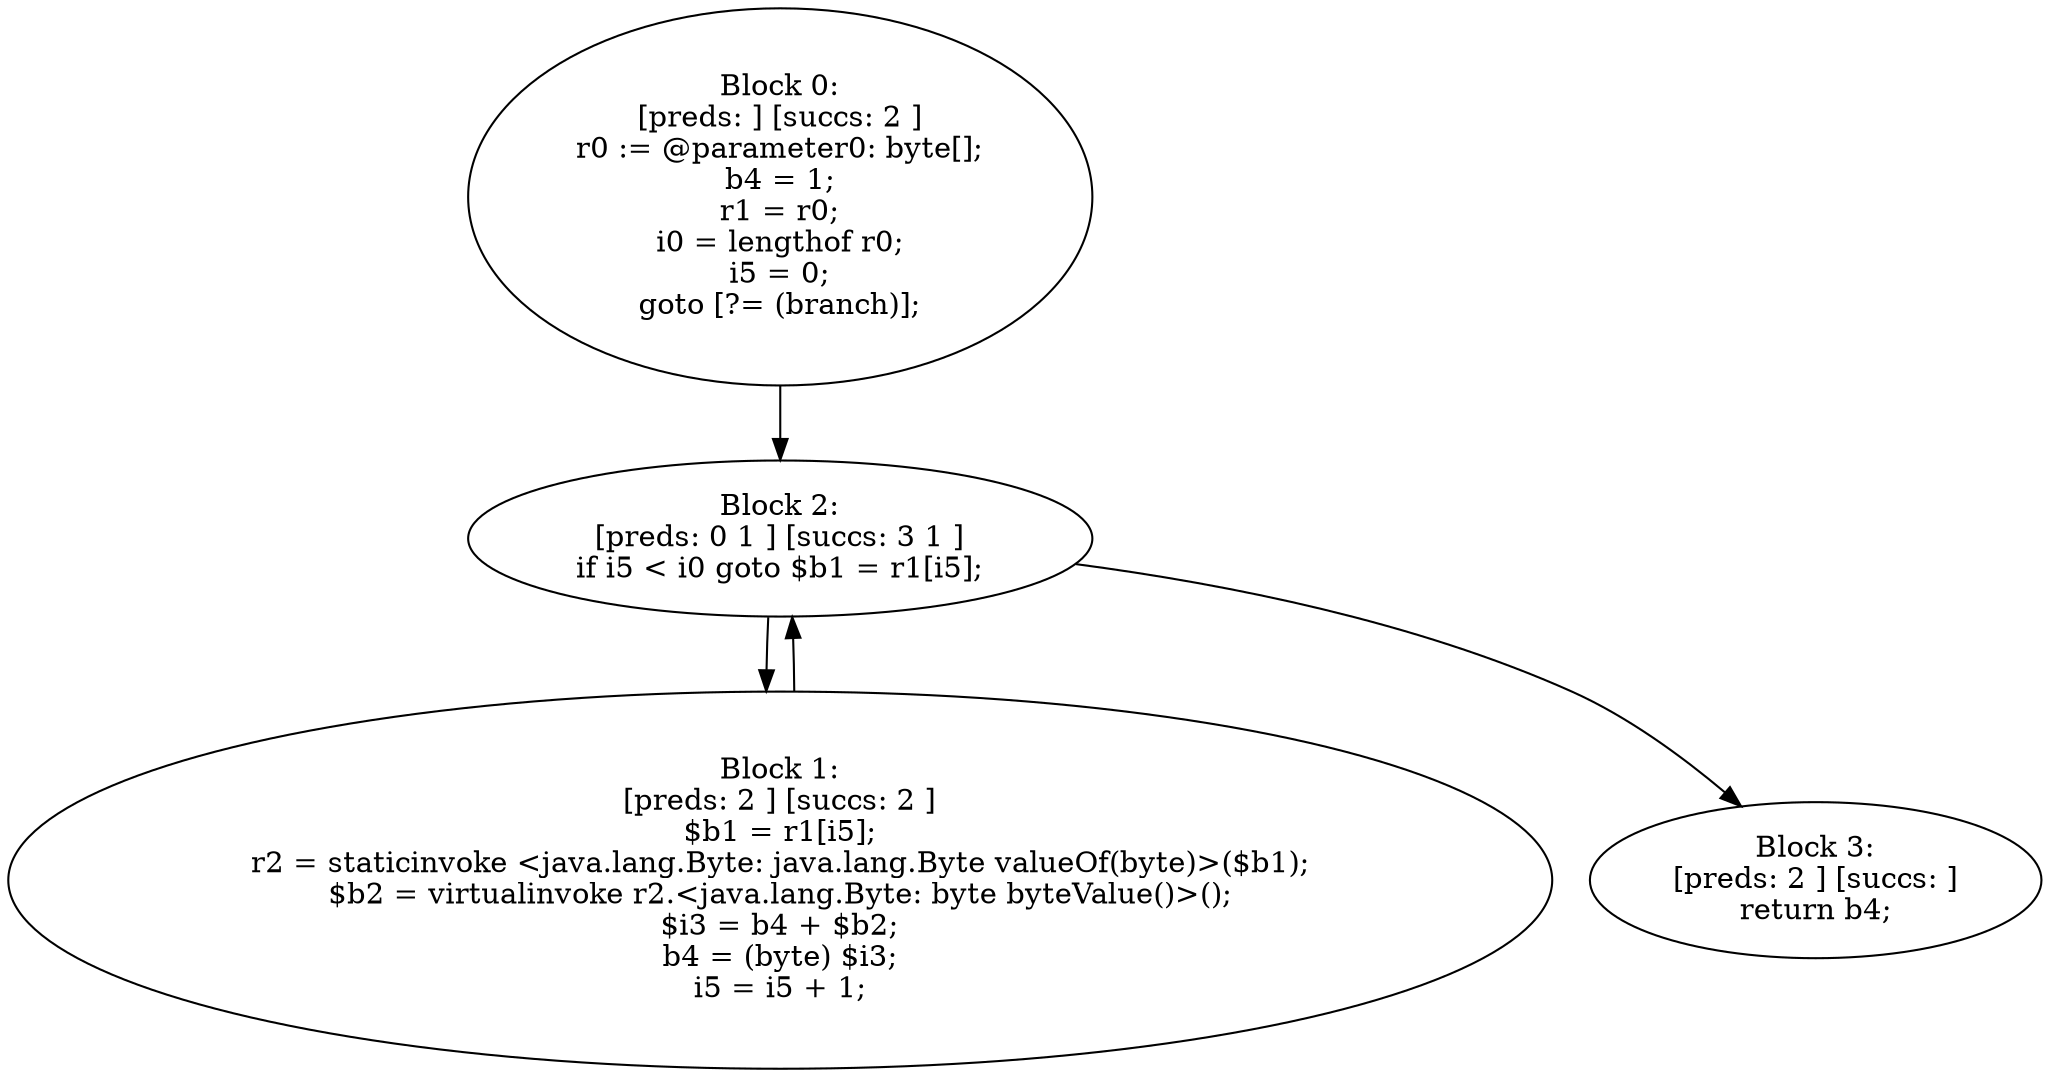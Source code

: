 digraph "unitGraph" {
    "Block 0:
[preds: ] [succs: 2 ]
r0 := @parameter0: byte[];
b4 = 1;
r1 = r0;
i0 = lengthof r0;
i5 = 0;
goto [?= (branch)];
"
    "Block 1:
[preds: 2 ] [succs: 2 ]
$b1 = r1[i5];
r2 = staticinvoke <java.lang.Byte: java.lang.Byte valueOf(byte)>($b1);
$b2 = virtualinvoke r2.<java.lang.Byte: byte byteValue()>();
$i3 = b4 + $b2;
b4 = (byte) $i3;
i5 = i5 + 1;
"
    "Block 2:
[preds: 0 1 ] [succs: 3 1 ]
if i5 < i0 goto $b1 = r1[i5];
"
    "Block 3:
[preds: 2 ] [succs: ]
return b4;
"
    "Block 0:
[preds: ] [succs: 2 ]
r0 := @parameter0: byte[];
b4 = 1;
r1 = r0;
i0 = lengthof r0;
i5 = 0;
goto [?= (branch)];
"->"Block 2:
[preds: 0 1 ] [succs: 3 1 ]
if i5 < i0 goto $b1 = r1[i5];
";
    "Block 1:
[preds: 2 ] [succs: 2 ]
$b1 = r1[i5];
r2 = staticinvoke <java.lang.Byte: java.lang.Byte valueOf(byte)>($b1);
$b2 = virtualinvoke r2.<java.lang.Byte: byte byteValue()>();
$i3 = b4 + $b2;
b4 = (byte) $i3;
i5 = i5 + 1;
"->"Block 2:
[preds: 0 1 ] [succs: 3 1 ]
if i5 < i0 goto $b1 = r1[i5];
";
    "Block 2:
[preds: 0 1 ] [succs: 3 1 ]
if i5 < i0 goto $b1 = r1[i5];
"->"Block 3:
[preds: 2 ] [succs: ]
return b4;
";
    "Block 2:
[preds: 0 1 ] [succs: 3 1 ]
if i5 < i0 goto $b1 = r1[i5];
"->"Block 1:
[preds: 2 ] [succs: 2 ]
$b1 = r1[i5];
r2 = staticinvoke <java.lang.Byte: java.lang.Byte valueOf(byte)>($b1);
$b2 = virtualinvoke r2.<java.lang.Byte: byte byteValue()>();
$i3 = b4 + $b2;
b4 = (byte) $i3;
i5 = i5 + 1;
";
}
